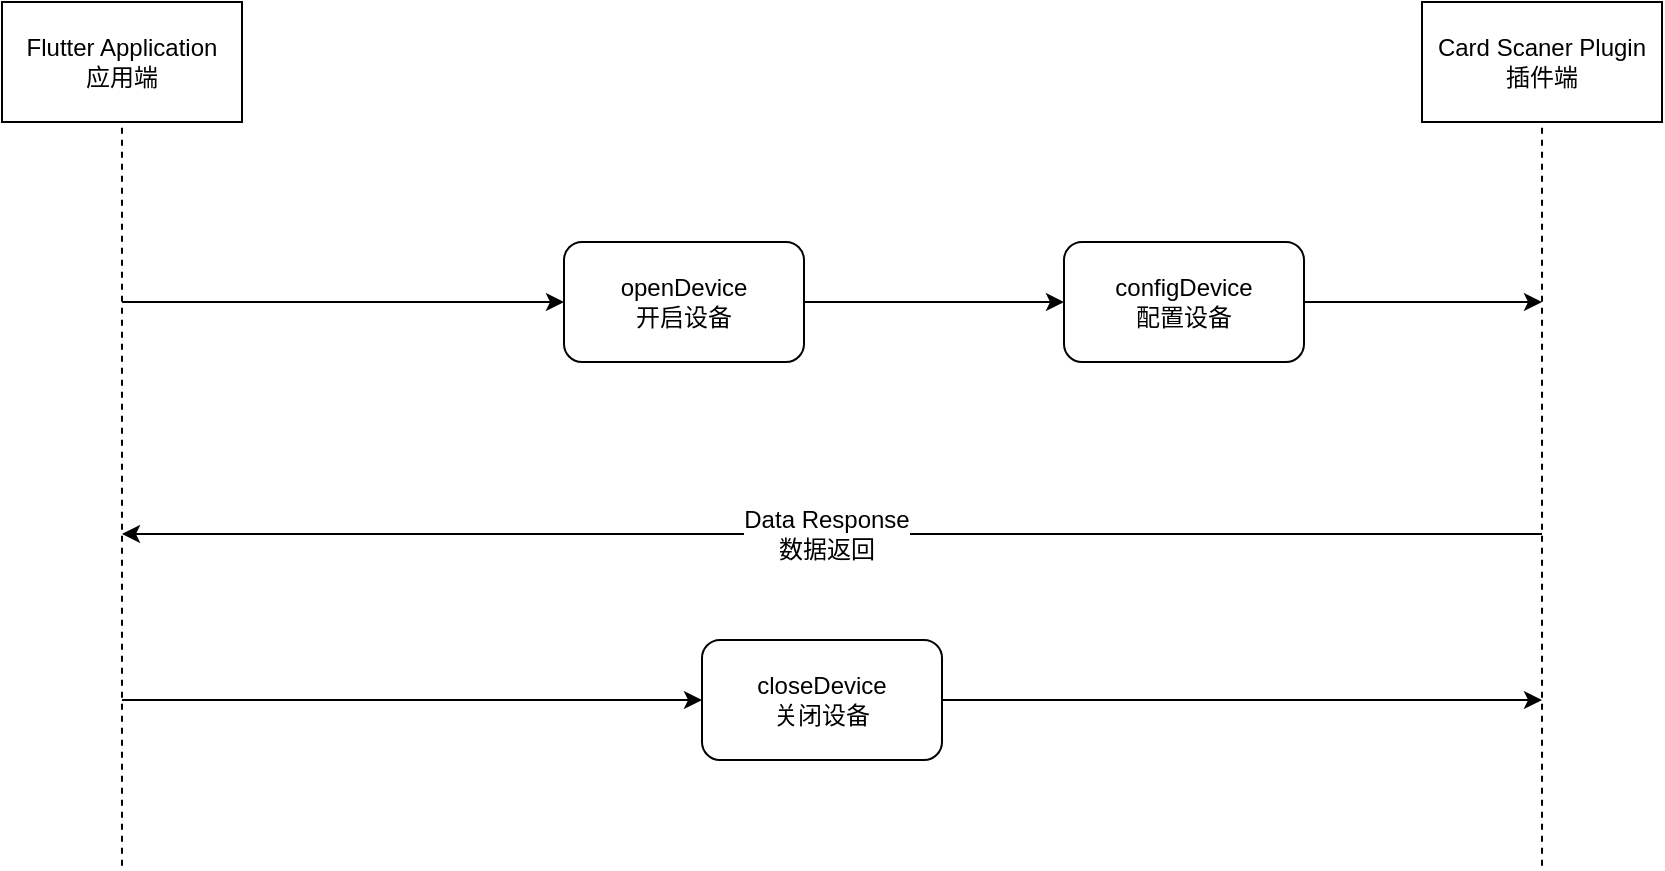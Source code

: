 <mxfile version="11.1.1" type="device"><diagram id="kzS7jHYUPLpx38GFzcR7" name="Page-1"><mxGraphModel dx="1422" dy="834" grid="1" gridSize="10" guides="1" tooltips="1" connect="1" arrows="1" fold="1" page="1" pageScale="1" pageWidth="1169" pageHeight="827" math="0" shadow="0"><root><mxCell id="0"/><mxCell id="1" parent="0"/><mxCell id="ByYfmRl3uBElKinbxsDB-6" value="" style="endArrow=none;dashed=1;html=1;" parent="1" edge="1"><mxGeometry width="50" height="50" relative="1" as="geometry"><mxPoint x="229" y="591.905" as="sourcePoint"/><mxPoint x="229" y="210" as="targetPoint"/></mxGeometry></mxCell><mxCell id="ByYfmRl3uBElKinbxsDB-7" value="" style="endArrow=none;dashed=1;html=1;" parent="1" edge="1"><mxGeometry width="50" height="50" relative="1" as="geometry"><mxPoint x="939" y="591.905" as="sourcePoint"/><mxPoint x="939" y="210" as="targetPoint"/></mxGeometry></mxCell><mxCell id="ByYfmRl3uBElKinbxsDB-8" value="Flutter Application&lt;br&gt;应用端" style="rounded=0;whiteSpace=wrap;html=1;" parent="1" vertex="1"><mxGeometry x="169" y="160" width="120" height="60" as="geometry"/></mxCell><mxCell id="ByYfmRl3uBElKinbxsDB-9" value="Card Scaner Plugin&lt;br&gt;插件端" style="rounded=0;whiteSpace=wrap;html=1;" parent="1" vertex="1"><mxGeometry x="879" y="160" width="120" height="60" as="geometry"/></mxCell><mxCell id="ByYfmRl3uBElKinbxsDB-10" value="" style="endArrow=classic;html=1;" parent="1" source="ByYfmRl3uBElKinbxsDB-4" edge="1"><mxGeometry width="50" height="50" relative="1" as="geometry"><mxPoint x="229" y="310" as="sourcePoint"/><mxPoint x="939" y="310" as="targetPoint"/></mxGeometry></mxCell><mxCell id="ByYfmRl3uBElKinbxsDB-3" value="openDevice&lt;br&gt;开启设备" style="rounded=1;whiteSpace=wrap;html=1;" parent="1" vertex="1"><mxGeometry x="450" y="280" width="120" height="60" as="geometry"/></mxCell><mxCell id="ByYfmRl3uBElKinbxsDB-11" value="" style="endArrow=classic;html=1;" parent="1" target="ByYfmRl3uBElKinbxsDB-3" edge="1"><mxGeometry width="50" height="50" relative="1" as="geometry"><mxPoint x="229" y="310" as="sourcePoint"/><mxPoint x="939" y="310" as="targetPoint"/></mxGeometry></mxCell><mxCell id="ByYfmRl3uBElKinbxsDB-14" value="" style="endArrow=classic;html=1;" parent="1" source="ByYfmRl3uBElKinbxsDB-5" edge="1"><mxGeometry width="50" height="50" relative="1" as="geometry"><mxPoint x="229" y="509" as="sourcePoint"/><mxPoint x="939" y="509" as="targetPoint"/></mxGeometry></mxCell><mxCell id="ByYfmRl3uBElKinbxsDB-5" value="closeDevice&lt;br&gt;关闭设备" style="rounded=1;whiteSpace=wrap;html=1;" parent="1" vertex="1"><mxGeometry x="519" y="479" width="120" height="60" as="geometry"/></mxCell><mxCell id="ByYfmRl3uBElKinbxsDB-15" value="" style="endArrow=classic;html=1;" parent="1" target="ByYfmRl3uBElKinbxsDB-5" edge="1"><mxGeometry width="50" height="50" relative="1" as="geometry"><mxPoint x="229" y="509" as="sourcePoint"/><mxPoint x="939" y="509" as="targetPoint"/></mxGeometry></mxCell><mxCell id="ByYfmRl3uBElKinbxsDB-16" value="" style="endArrow=classic;html=1;" parent="1" edge="1"><mxGeometry width="50" height="50" relative="1" as="geometry"><mxPoint x="939" y="426" as="sourcePoint"/><mxPoint x="229" y="426" as="targetPoint"/></mxGeometry></mxCell><mxCell id="ByYfmRl3uBElKinbxsDB-17" value="Data Response&lt;br&gt;数据返回" style="text;html=1;resizable=0;points=[];align=center;verticalAlign=middle;labelBackgroundColor=#ffffff;" parent="ByYfmRl3uBElKinbxsDB-16" vertex="1" connectable="0"><mxGeometry x="0.01" relative="1" as="geometry"><mxPoint as="offset"/></mxGeometry></mxCell><mxCell id="ByYfmRl3uBElKinbxsDB-4" value="configDevice&lt;br&gt;配置设备" style="rounded=1;whiteSpace=wrap;html=1;" parent="1" vertex="1"><mxGeometry x="700" y="280" width="120" height="60" as="geometry"/></mxCell><mxCell id="fJRC1KRVEXRrMAfo0YnX-2" value="" style="endArrow=classic;html=1;" edge="1" parent="1" source="ByYfmRl3uBElKinbxsDB-3" target="ByYfmRl3uBElKinbxsDB-4"><mxGeometry width="50" height="50" relative="1" as="geometry"><mxPoint x="570" y="310" as="sourcePoint"/><mxPoint x="939" y="310" as="targetPoint"/></mxGeometry></mxCell></root></mxGraphModel></diagram></mxfile>
